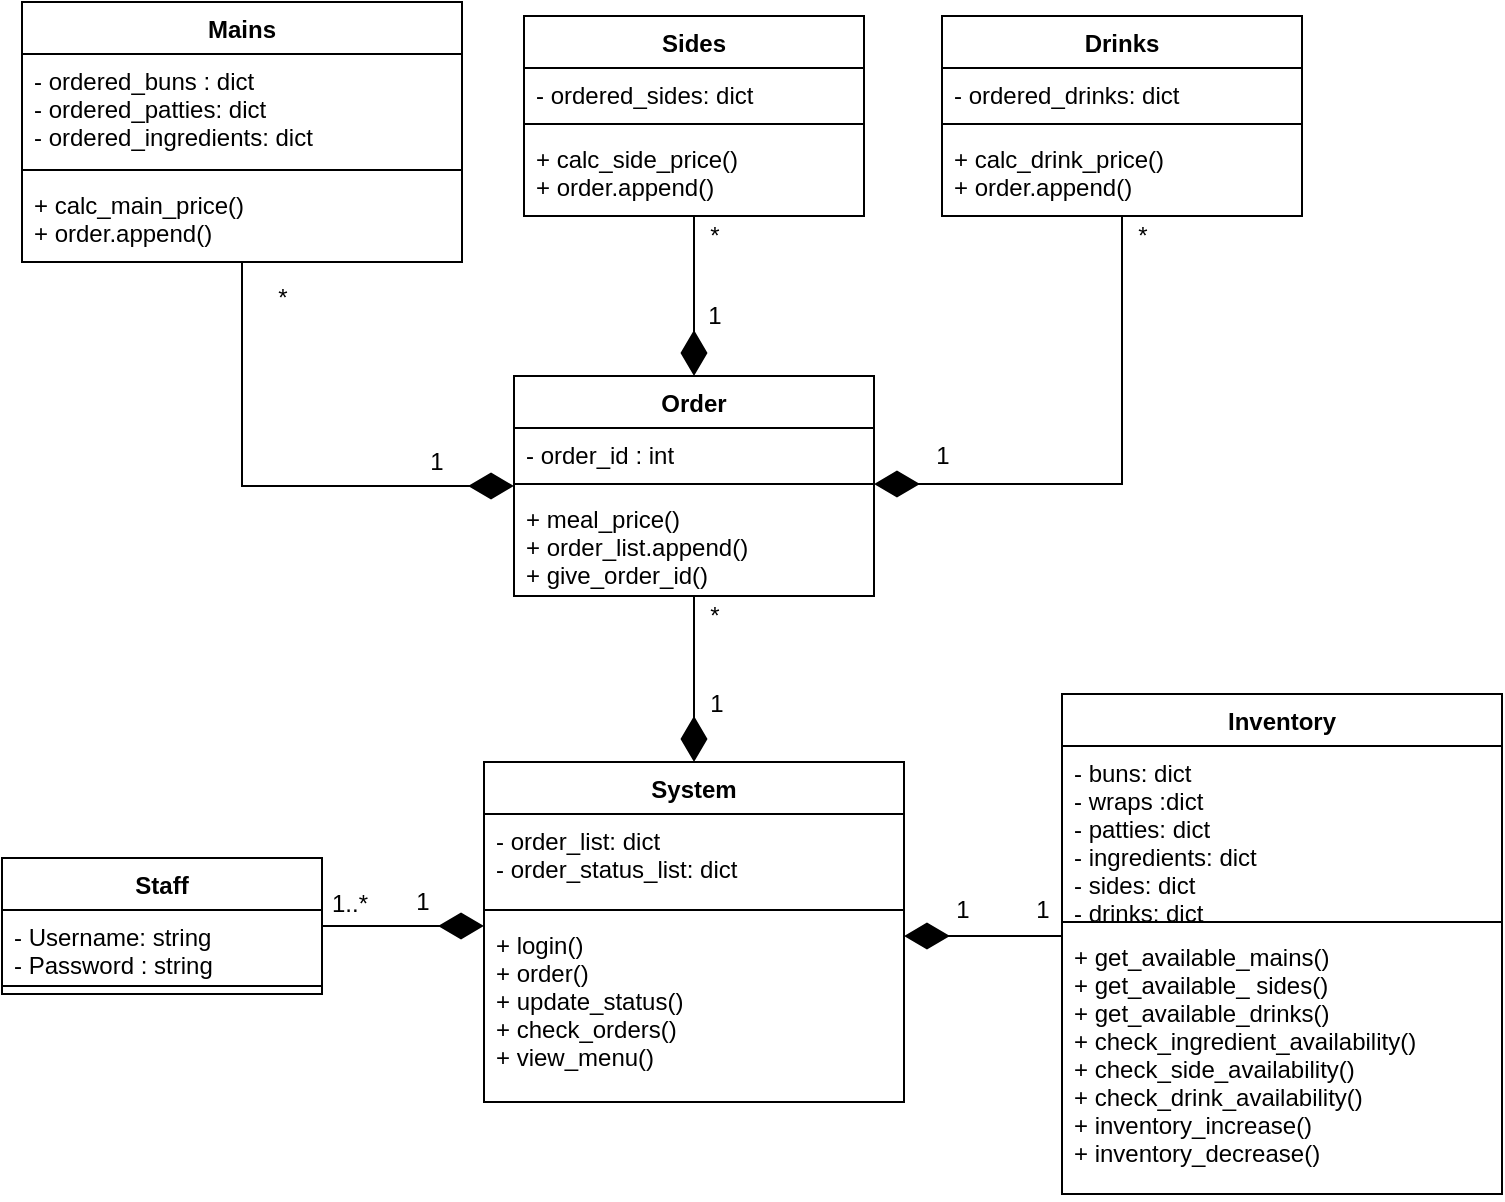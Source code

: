 <mxfile version="10.5.9" type="github"><diagram id="hB1E0TzIjqnDVcFWNVEk" name="Page-1"><mxGraphModel dx="797" dy="422" grid="1" gridSize="10" guides="1" tooltips="1" connect="1" arrows="1" fold="1" page="1" pageScale="1" pageWidth="850" pageHeight="1100" math="0" shadow="0"><root><mxCell id="0"/><mxCell id="1" parent="0"/><mxCell id="0rAI6AMUwiXii7WGq5JN-2" value="" style="edgeStyle=orthogonalEdgeStyle;rounded=0;orthogonalLoop=1;jettySize=auto;html=1;startSize=20;endArrow=diamondThin;endFill=1;endSize=20;" edge="1" parent="1" source="l01WPTEDceX4tPIUeHJr-9" target="Do65oXRtMd_rnV7EQUOa-36"><mxGeometry relative="1" as="geometry"><Array as="points"><mxPoint x="250" y="505"/><mxPoint x="250" y="505"/></Array></mxGeometry></mxCell><mxCell id="0rAI6AMUwiXii7WGq5JN-20" value="1" style="text;html=1;resizable=0;points=[];align=center;verticalAlign=middle;labelBackgroundColor=#ffffff;" vertex="1" connectable="0" parent="0rAI6AMUwiXii7WGq5JN-2"><mxGeometry x="0.273" relative="1" as="geometry"><mxPoint x="-1.5" y="-12" as="offset"/></mxGeometry></mxCell><mxCell id="l01WPTEDceX4tPIUeHJr-9" value="Staff" style="swimlane;fontStyle=1;align=center;verticalAlign=top;childLayout=stackLayout;horizontal=1;startSize=26;horizontalStack=0;resizeParent=1;resizeParentMax=0;resizeLast=0;collapsible=1;marginBottom=0;" parent="1" vertex="1"><mxGeometry x="40" y="471" width="160" height="68" as="geometry"/></mxCell><mxCell id="l01WPTEDceX4tPIUeHJr-10" value="- Username: string&#xA;- Password : string&#xA;" style="text;strokeColor=none;fillColor=none;align=left;verticalAlign=top;spacingLeft=4;spacingRight=4;overflow=hidden;rotatable=0;points=[[0,0.5],[1,0.5]];portConstraint=eastwest;" parent="l01WPTEDceX4tPIUeHJr-9" vertex="1"><mxGeometry y="26" width="160" height="34" as="geometry"/></mxCell><mxCell id="l01WPTEDceX4tPIUeHJr-11" value="" style="line;strokeWidth=1;fillColor=none;align=left;verticalAlign=middle;spacingTop=-1;spacingLeft=3;spacingRight=3;rotatable=0;labelPosition=right;points=[];portConstraint=eastwest;" parent="l01WPTEDceX4tPIUeHJr-9" vertex="1"><mxGeometry y="60" width="160" height="8" as="geometry"/></mxCell><mxCell id="0rAI6AMUwiXii7WGq5JN-4" value="" style="edgeStyle=orthogonalEdgeStyle;rounded=0;orthogonalLoop=1;jettySize=auto;html=1;startSize=20;endArrow=diamondThin;endFill=1;endSize=20;" edge="1" parent="1" source="Do65oXRtMd_rnV7EQUOa-4" target="Do65oXRtMd_rnV7EQUOa-33"><mxGeometry relative="1" as="geometry"/></mxCell><mxCell id="0rAI6AMUwiXii7WGq5JN-16" value="1" style="text;html=1;resizable=0;points=[];align=center;verticalAlign=middle;labelBackgroundColor=#ffffff;" vertex="1" connectable="0" parent="0rAI6AMUwiXii7WGq5JN-4"><mxGeometry x="0.164" y="-2" relative="1" as="geometry"><mxPoint x="13" y="5" as="offset"/></mxGeometry></mxCell><mxCell id="0rAI6AMUwiXii7WGq5JN-17" value="*" style="text;html=1;resizable=0;points=[];align=center;verticalAlign=middle;labelBackgroundColor=#ffffff;" vertex="1" connectable="0" parent="0rAI6AMUwiXii7WGq5JN-4"><mxGeometry x="-0.126" y="25" relative="1" as="geometry"><mxPoint x="-15" y="-26.5" as="offset"/></mxGeometry></mxCell><mxCell id="Do65oXRtMd_rnV7EQUOa-4" value="Order" style="swimlane;fontStyle=1;align=center;verticalAlign=top;childLayout=stackLayout;horizontal=1;startSize=26;horizontalStack=0;resizeParent=1;resizeParentMax=0;resizeLast=0;collapsible=1;marginBottom=0;" parent="1" vertex="1"><mxGeometry x="296" y="230" width="180" height="110" as="geometry"/></mxCell><mxCell id="Do65oXRtMd_rnV7EQUOa-5" value="- order_id : int&#xA;&#xA;" style="text;strokeColor=none;fillColor=none;align=left;verticalAlign=top;spacingLeft=4;spacingRight=4;overflow=hidden;rotatable=0;points=[[0,0.5],[1,0.5]];portConstraint=eastwest;" parent="Do65oXRtMd_rnV7EQUOa-4" vertex="1"><mxGeometry y="26" width="180" height="24" as="geometry"/></mxCell><mxCell id="Do65oXRtMd_rnV7EQUOa-6" value="" style="line;strokeWidth=1;fillColor=none;align=left;verticalAlign=middle;spacingTop=-1;spacingLeft=3;spacingRight=3;rotatable=0;labelPosition=right;points=[];portConstraint=eastwest;" parent="Do65oXRtMd_rnV7EQUOa-4" vertex="1"><mxGeometry y="50" width="180" height="8" as="geometry"/></mxCell><mxCell id="Do65oXRtMd_rnV7EQUOa-7" value="+ meal_price()&#xA;+ order_list.append()&#xA;+ give_order_id()&#xA;" style="text;strokeColor=none;fillColor=none;align=left;verticalAlign=top;spacingLeft=4;spacingRight=4;overflow=hidden;rotatable=0;points=[[0,0.5],[1,0.5]];portConstraint=eastwest;" parent="Do65oXRtMd_rnV7EQUOa-4" vertex="1"><mxGeometry y="58" width="180" height="52" as="geometry"/></mxCell><mxCell id="0rAI6AMUwiXii7WGq5JN-5" value="" style="edgeStyle=orthogonalEdgeStyle;rounded=0;orthogonalLoop=1;jettySize=auto;html=1;startSize=20;endArrow=diamondThin;endFill=1;endSize=20;entryX=0;entryY=0.5;entryDx=0;entryDy=0;" edge="1" parent="1" source="Do65oXRtMd_rnV7EQUOa-8" target="Do65oXRtMd_rnV7EQUOa-4"><mxGeometry relative="1" as="geometry"><Array as="points"><mxPoint x="160" y="285"/></Array></mxGeometry></mxCell><mxCell id="0rAI6AMUwiXii7WGq5JN-9" value="1" style="text;html=1;resizable=0;points=[];align=center;verticalAlign=middle;labelBackgroundColor=#ffffff;" vertex="1" connectable="0" parent="0rAI6AMUwiXii7WGq5JN-5"><mxGeometry x="0.688" y="4" relative="1" as="geometry"><mxPoint x="-0.5" y="-8.5" as="offset"/></mxGeometry></mxCell><mxCell id="0rAI6AMUwiXii7WGq5JN-10" value="*" style="text;html=1;resizable=0;points=[];align=center;verticalAlign=middle;labelBackgroundColor=#ffffff;" vertex="1" connectable="0" parent="0rAI6AMUwiXii7WGq5JN-5"><mxGeometry x="-0.853" y="-1" relative="1" as="geometry"><mxPoint x="21" as="offset"/></mxGeometry></mxCell><mxCell id="Do65oXRtMd_rnV7EQUOa-8" value="Mains" style="swimlane;fontStyle=1;align=center;verticalAlign=top;childLayout=stackLayout;horizontal=1;startSize=26;horizontalStack=0;resizeParent=1;resizeParentMax=0;resizeLast=0;collapsible=1;marginBottom=0;" parent="1" vertex="1"><mxGeometry x="50" y="43" width="220" height="130" as="geometry"/></mxCell><mxCell id="Do65oXRtMd_rnV7EQUOa-9" value=" - ordered_buns : dict&#xA;- ordered_patties: dict&#xA;- ordered_ingredients: dict" style="text;strokeColor=none;fillColor=none;align=left;verticalAlign=top;spacingLeft=4;spacingRight=4;overflow=hidden;rotatable=0;points=[[0,0.5],[1,0.5]];portConstraint=eastwest;" parent="Do65oXRtMd_rnV7EQUOa-8" vertex="1"><mxGeometry y="26" width="220" height="54" as="geometry"/></mxCell><mxCell id="Do65oXRtMd_rnV7EQUOa-10" value="" style="line;strokeWidth=1;fillColor=none;align=left;verticalAlign=middle;spacingTop=-1;spacingLeft=3;spacingRight=3;rotatable=0;labelPosition=right;points=[];portConstraint=eastwest;" parent="Do65oXRtMd_rnV7EQUOa-8" vertex="1"><mxGeometry y="80" width="220" height="8" as="geometry"/></mxCell><mxCell id="Do65oXRtMd_rnV7EQUOa-11" value="+ calc_main_price()&#xA;+ order.append()&#xA;&#xA;" style="text;strokeColor=none;fillColor=none;align=left;verticalAlign=top;spacingLeft=4;spacingRight=4;overflow=hidden;rotatable=0;points=[[0,0.5],[1,0.5]];portConstraint=eastwest;" parent="Do65oXRtMd_rnV7EQUOa-8" vertex="1"><mxGeometry y="88" width="220" height="42" as="geometry"/></mxCell><mxCell id="0rAI6AMUwiXii7WGq5JN-6" value="" style="edgeStyle=orthogonalEdgeStyle;rounded=0;orthogonalLoop=1;jettySize=auto;html=1;startSize=20;endArrow=diamondThin;endFill=1;endSize=20;" edge="1" parent="1" source="Do65oXRtMd_rnV7EQUOa-12" target="Do65oXRtMd_rnV7EQUOa-4"><mxGeometry relative="1" as="geometry"/></mxCell><mxCell id="0rAI6AMUwiXii7WGq5JN-11" value="*" style="text;html=1;resizable=0;points=[];align=center;verticalAlign=middle;labelBackgroundColor=#ffffff;" vertex="1" connectable="0" parent="0rAI6AMUwiXii7WGq5JN-6"><mxGeometry x="-0.129" y="22" relative="1" as="geometry"><mxPoint x="-12" y="-25" as="offset"/></mxGeometry></mxCell><mxCell id="0rAI6AMUwiXii7WGq5JN-12" value="1" style="text;html=1;resizable=0;points=[];align=center;verticalAlign=middle;labelBackgroundColor=#ffffff;" vertex="1" connectable="0" parent="0rAI6AMUwiXii7WGq5JN-6"><mxGeometry x="0.243" relative="1" as="geometry"><mxPoint x="10" y="0.5" as="offset"/></mxGeometry></mxCell><mxCell id="Do65oXRtMd_rnV7EQUOa-12" value="Sides" style="swimlane;fontStyle=1;align=center;verticalAlign=top;childLayout=stackLayout;horizontal=1;startSize=26;horizontalStack=0;resizeParent=1;resizeParentMax=0;resizeLast=0;collapsible=1;marginBottom=0;" parent="1" vertex="1"><mxGeometry x="301" y="50" width="170" height="100" as="geometry"/></mxCell><mxCell id="Do65oXRtMd_rnV7EQUOa-13" value="- ordered_sides: dict" style="text;strokeColor=none;fillColor=none;align=left;verticalAlign=top;spacingLeft=4;spacingRight=4;overflow=hidden;rotatable=0;points=[[0,0.5],[1,0.5]];portConstraint=eastwest;" parent="Do65oXRtMd_rnV7EQUOa-12" vertex="1"><mxGeometry y="26" width="170" height="24" as="geometry"/></mxCell><mxCell id="Do65oXRtMd_rnV7EQUOa-14" value="" style="line;strokeWidth=1;fillColor=none;align=left;verticalAlign=middle;spacingTop=-1;spacingLeft=3;spacingRight=3;rotatable=0;labelPosition=right;points=[];portConstraint=eastwest;" parent="Do65oXRtMd_rnV7EQUOa-12" vertex="1"><mxGeometry y="50" width="170" height="8" as="geometry"/></mxCell><mxCell id="Do65oXRtMd_rnV7EQUOa-15" value="+ calc_side_price()&#xA;+ order.append()" style="text;strokeColor=none;fillColor=none;align=left;verticalAlign=top;spacingLeft=4;spacingRight=4;overflow=hidden;rotatable=0;points=[[0,0.5],[1,0.5]];portConstraint=eastwest;" parent="Do65oXRtMd_rnV7EQUOa-12" vertex="1"><mxGeometry y="58" width="170" height="42" as="geometry"/></mxCell><mxCell id="0rAI6AMUwiXii7WGq5JN-7" value="" style="edgeStyle=orthogonalEdgeStyle;rounded=0;orthogonalLoop=1;jettySize=auto;html=1;startSize=20;endArrow=diamondThin;endFill=1;endSize=20;" edge="1" parent="1" source="Do65oXRtMd_rnV7EQUOa-16" target="Do65oXRtMd_rnV7EQUOa-6"><mxGeometry relative="1" as="geometry"/></mxCell><mxCell id="0rAI6AMUwiXii7WGq5JN-14" value="*" style="text;html=1;resizable=0;points=[];align=center;verticalAlign=middle;labelBackgroundColor=#ffffff;" vertex="1" connectable="0" parent="0rAI6AMUwiXii7WGq5JN-7"><mxGeometry x="-0.889" y="-1" relative="1" as="geometry"><mxPoint x="11" y="-4.5" as="offset"/></mxGeometry></mxCell><mxCell id="0rAI6AMUwiXii7WGq5JN-15" value="1" style="text;html=1;resizable=0;points=[];align=center;verticalAlign=middle;labelBackgroundColor=#ffffff;" vertex="1" connectable="0" parent="0rAI6AMUwiXii7WGq5JN-7"><mxGeometry x="0.72" y="2" relative="1" as="geometry"><mxPoint x="-2" y="-16.5" as="offset"/></mxGeometry></mxCell><mxCell id="Do65oXRtMd_rnV7EQUOa-16" value="Drinks" style="swimlane;fontStyle=1;align=center;verticalAlign=top;childLayout=stackLayout;horizontal=1;startSize=26;horizontalStack=0;resizeParent=1;resizeParentMax=0;resizeLast=0;collapsible=1;marginBottom=0;" parent="1" vertex="1"><mxGeometry x="510" y="50" width="180" height="100" as="geometry"/></mxCell><mxCell id="Do65oXRtMd_rnV7EQUOa-17" value="- ordered_drinks: dict" style="text;strokeColor=none;fillColor=none;align=left;verticalAlign=top;spacingLeft=4;spacingRight=4;overflow=hidden;rotatable=0;points=[[0,0.5],[1,0.5]];portConstraint=eastwest;" parent="Do65oXRtMd_rnV7EQUOa-16" vertex="1"><mxGeometry y="26" width="180" height="24" as="geometry"/></mxCell><mxCell id="Do65oXRtMd_rnV7EQUOa-18" value="" style="line;strokeWidth=1;fillColor=none;align=left;verticalAlign=middle;spacingTop=-1;spacingLeft=3;spacingRight=3;rotatable=0;labelPosition=right;points=[];portConstraint=eastwest;" parent="Do65oXRtMd_rnV7EQUOa-16" vertex="1"><mxGeometry y="50" width="180" height="8" as="geometry"/></mxCell><mxCell id="Do65oXRtMd_rnV7EQUOa-19" value="+ calc_drink_price()&#xA;+ order.append()" style="text;strokeColor=none;fillColor=none;align=left;verticalAlign=top;spacingLeft=4;spacingRight=4;overflow=hidden;rotatable=0;points=[[0,0.5],[1,0.5]];portConstraint=eastwest;" parent="Do65oXRtMd_rnV7EQUOa-16" vertex="1"><mxGeometry y="58" width="180" height="42" as="geometry"/></mxCell><mxCell id="Do65oXRtMd_rnV7EQUOa-33" value="System" style="swimlane;fontStyle=1;align=center;verticalAlign=top;childLayout=stackLayout;horizontal=1;startSize=26;horizontalStack=0;resizeParent=1;resizeParentMax=0;resizeLast=0;collapsible=1;marginBottom=0;" parent="1" vertex="1"><mxGeometry x="281" y="423" width="210" height="170" as="geometry"/></mxCell><mxCell id="Do65oXRtMd_rnV7EQUOa-34" value="- order_list: dict&#xA;- order_status_list: dict" style="text;strokeColor=none;fillColor=none;align=left;verticalAlign=top;spacingLeft=4;spacingRight=4;overflow=hidden;rotatable=0;points=[[0,0.5],[1,0.5]];portConstraint=eastwest;" parent="Do65oXRtMd_rnV7EQUOa-33" vertex="1"><mxGeometry y="26" width="210" height="44" as="geometry"/></mxCell><mxCell id="Do65oXRtMd_rnV7EQUOa-35" value="" style="line;strokeWidth=1;fillColor=none;align=left;verticalAlign=middle;spacingTop=-1;spacingLeft=3;spacingRight=3;rotatable=0;labelPosition=right;points=[];portConstraint=eastwest;" parent="Do65oXRtMd_rnV7EQUOa-33" vertex="1"><mxGeometry y="70" width="210" height="8" as="geometry"/></mxCell><mxCell id="Do65oXRtMd_rnV7EQUOa-36" value="+ login()&#xA;+ order()&#xA;+ update_status()&#xA;+ check_orders()&#xA;+ view_menu() " style="text;strokeColor=none;fillColor=none;align=left;verticalAlign=top;spacingLeft=4;spacingRight=4;overflow=hidden;rotatable=0;points=[[0,0.5],[1,0.5]];portConstraint=eastwest;" parent="Do65oXRtMd_rnV7EQUOa-33" vertex="1"><mxGeometry y="78" width="210" height="92" as="geometry"/></mxCell><mxCell id="0rAI6AMUwiXii7WGq5JN-8" value="" style="edgeStyle=orthogonalEdgeStyle;rounded=0;orthogonalLoop=1;jettySize=auto;html=1;startSize=20;endArrow=diamondThin;endFill=1;endSize=20;" edge="1" parent="1" source="Do65oXRtMd_rnV7EQUOa-40" target="Do65oXRtMd_rnV7EQUOa-36"><mxGeometry relative="1" as="geometry"><Array as="points"><mxPoint x="560" y="510"/><mxPoint x="560" y="510"/></Array></mxGeometry></mxCell><mxCell id="0rAI6AMUwiXii7WGq5JN-18" value="1" style="text;html=1;resizable=0;points=[];align=center;verticalAlign=middle;labelBackgroundColor=#ffffff;" vertex="1" connectable="0" parent="0rAI6AMUwiXii7WGq5JN-8"><mxGeometry x="0.19" y="1" relative="1" as="geometry"><mxPoint x="-3" y="-14" as="offset"/></mxGeometry></mxCell><mxCell id="0rAI6AMUwiXii7WGq5JN-19" value="1" style="text;html=1;resizable=0;points=[];align=center;verticalAlign=middle;labelBackgroundColor=#ffffff;" vertex="1" connectable="0" parent="0rAI6AMUwiXii7WGq5JN-8"><mxGeometry x="-0.664" y="-1" relative="1" as="geometry"><mxPoint x="3" y="-12" as="offset"/></mxGeometry></mxCell><mxCell id="Do65oXRtMd_rnV7EQUOa-40" value="Inventory" style="swimlane;fontStyle=1;align=center;verticalAlign=top;childLayout=stackLayout;horizontal=1;startSize=26;horizontalStack=0;resizeParent=1;resizeParentMax=0;resizeLast=0;collapsible=1;marginBottom=0;" parent="1" vertex="1"><mxGeometry x="570" y="389" width="220" height="250" as="geometry"/></mxCell><mxCell id="Do65oXRtMd_rnV7EQUOa-41" value="- buns: dict&#xA;- wraps :dict&#xA;- patties: dict&#xA;- ingredients: dict&#xA;- sides: dict&#xA;- drinks: dict&#xA;&#xA;" style="text;strokeColor=none;fillColor=none;align=left;verticalAlign=top;spacingLeft=4;spacingRight=4;overflow=hidden;rotatable=0;points=[[0,0.5],[1,0.5]];portConstraint=eastwest;" parent="Do65oXRtMd_rnV7EQUOa-40" vertex="1"><mxGeometry y="26" width="220" height="84" as="geometry"/></mxCell><mxCell id="Do65oXRtMd_rnV7EQUOa-42" value="" style="line;strokeWidth=1;fillColor=none;align=left;verticalAlign=middle;spacingTop=-1;spacingLeft=3;spacingRight=3;rotatable=0;labelPosition=right;points=[];portConstraint=eastwest;" parent="Do65oXRtMd_rnV7EQUOa-40" vertex="1"><mxGeometry y="110" width="220" height="8" as="geometry"/></mxCell><mxCell id="Do65oXRtMd_rnV7EQUOa-43" value="+ get_available_mains()&#xA;+ get_available_ sides()&#xA;+ get_available_drinks()&#xA;+ check_ingredient_availability()&#xA;+ check_side_availability()&#xA;+ check_drink_availability()&#xA;+ inventory_increase()&#xA;+ inventory_decrease()" style="text;strokeColor=none;fillColor=none;align=left;verticalAlign=top;spacingLeft=4;spacingRight=4;overflow=hidden;rotatable=0;points=[[0,0.5],[1,0.5]];portConstraint=eastwest;" parent="Do65oXRtMd_rnV7EQUOa-40" vertex="1"><mxGeometry y="118" width="220" height="132" as="geometry"/></mxCell><mxCell id="0rAI6AMUwiXii7WGq5JN-21" value="1..*" style="text;html=1;resizable=0;points=[];autosize=1;align=left;verticalAlign=top;spacingTop=-4;" vertex="1" parent="1"><mxGeometry x="203" y="484" width="40" height="20" as="geometry"/></mxCell></root></mxGraphModel></diagram></mxfile>